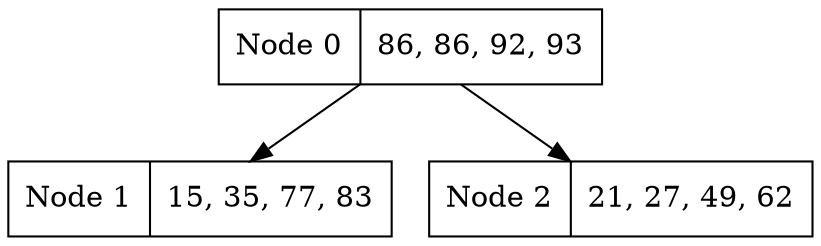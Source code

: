 digraph g {
"0" [
  label = "Node 0 | 86, 86, 92, 93 "
  shape="record"
];
"0" -> "1"
"1" [
  label = "Node 1 | 15, 35, 77, 83 "
  shape="record"
];
"0" -> "2"
"2" [
  label = "Node 2 | 21, 27, 49, 62 "
  shape="record"
];
}
